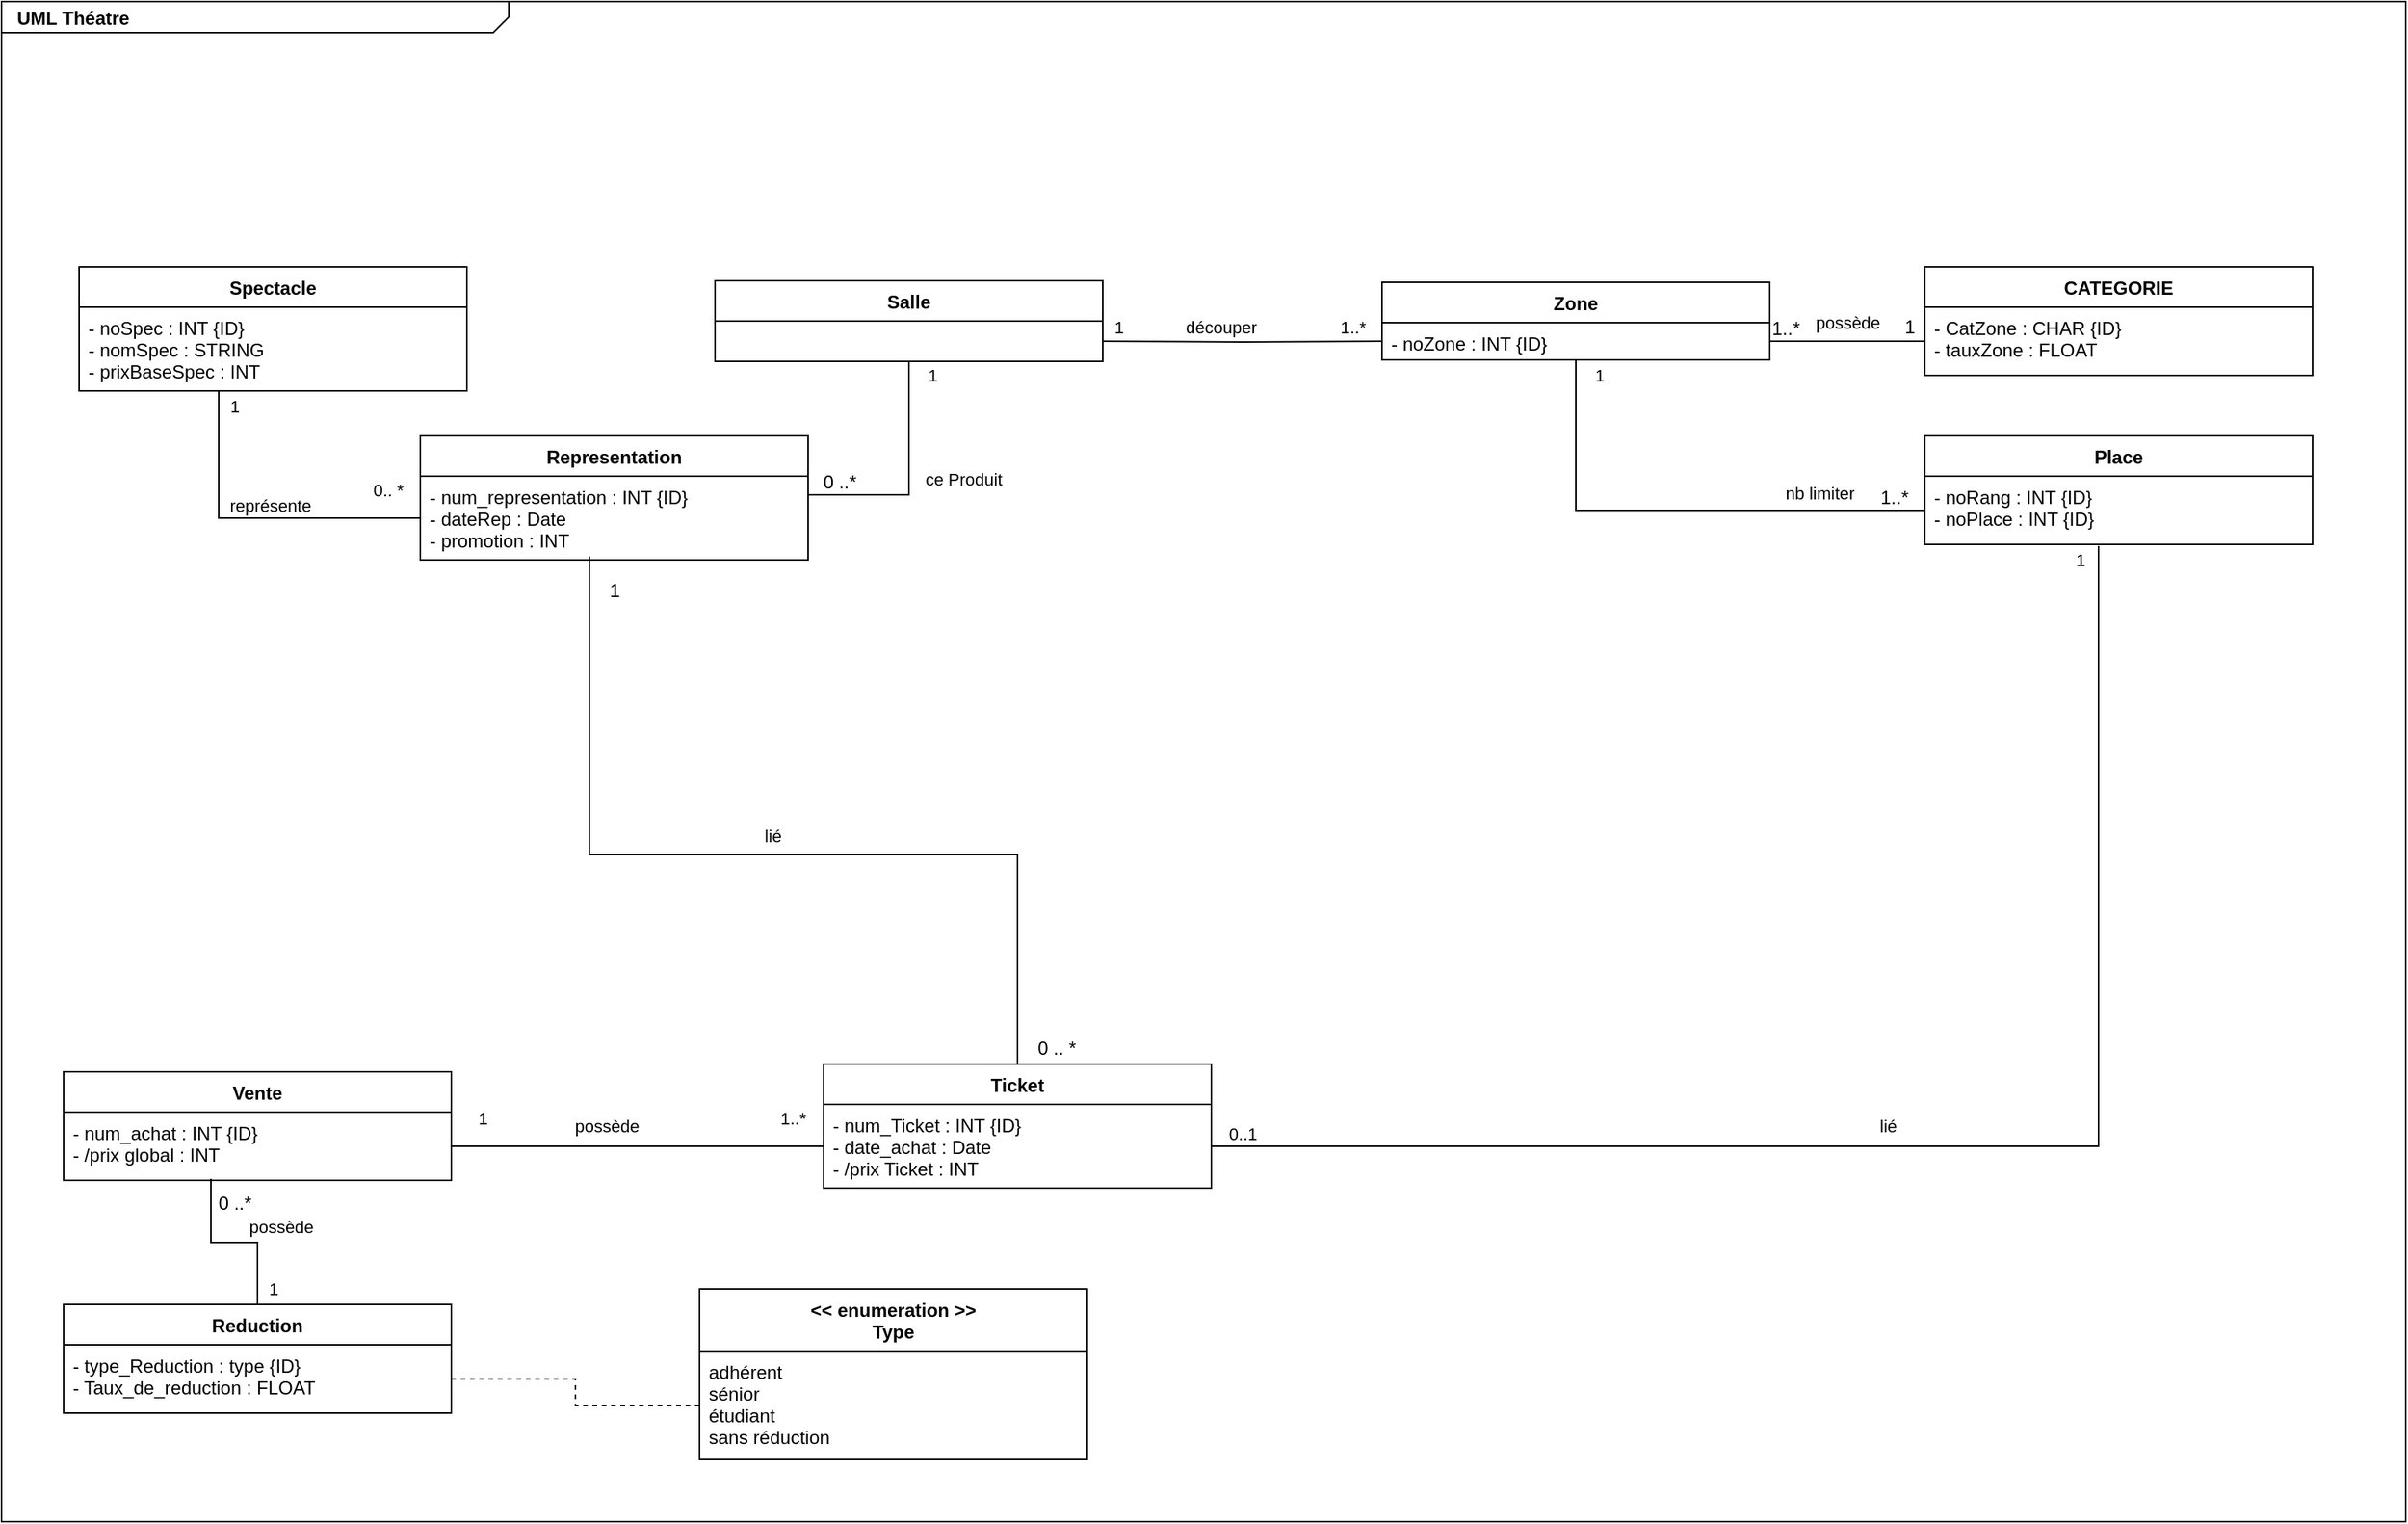 <mxfile>
    <diagram name="Page-1" id="929967ad-93f9-6ef4-fab6-5d389245f69c">
        <mxGraphModel dx="1442" dy="645" grid="0" gridSize="10" guides="0" tooltips="0" connect="1" arrows="1" fold="1" page="0" pageScale="1.5" pageWidth="1169" pageHeight="826" background="none" math="0" shadow="0">
            <root>
                <mxCell id="0" style=";html=1;"/>
                <mxCell id="1" style=";html=1;" parent="0"/>
                <mxCell id="1672d66443f91eb5-1" value="&lt;p style=&quot;margin: 0px ; margin-top: 4px ; margin-left: 10px ; text-align: left&quot;&gt;&lt;b&gt;UML Théatre&lt;/b&gt;&lt;/p&gt;" style="html=1;strokeWidth=1;shape=mxgraph.sysml.package;html=1;overflow=fill;whiteSpace=wrap;fillColor=none;gradientColor=none;fontSize=12;align=center;labelX=327.64;" parent="1" vertex="1">
                    <mxGeometry x="10" y="150" width="1550" height="980" as="geometry"/>
                </mxCell>
                <mxCell id="qlMzOhEKe-4_RTLxzth_-34" style="edgeStyle=orthogonalEdgeStyle;rounded=0;orthogonalLoop=1;jettySize=auto;html=1;entryX=0.5;entryY=1;entryDx=0;entryDy=0;endArrow=none;endFill=0;exitX=1;exitY=0.5;exitDx=0;exitDy=0;" parent="1" source="qlMzOhEKe-4_RTLxzth_-57" target="qlMzOhEKe-4_RTLxzth_-6" edge="1">
                    <mxGeometry relative="1" as="geometry">
                        <mxPoint x="470" y="369" as="targetPoint"/>
                        <Array as="points">
                            <mxPoint x="595" y="468"/>
                        </Array>
                    </mxGeometry>
                </mxCell>
                <mxCell id="qlMzOhEKe-4_RTLxzth_-35" value="ce Produit" style="edgeLabel;html=1;align=center;verticalAlign=middle;resizable=0;points=[];" parent="qlMzOhEKe-4_RTLxzth_-34" vertex="1" connectable="0">
                    <mxGeometry x="0.135" y="3" relative="1" as="geometry">
                        <mxPoint x="38" y="4" as="offset"/>
                    </mxGeometry>
                </mxCell>
                <mxCell id="osN3bbdli1dLjYI9F6a9-13" value="1" style="edgeLabel;html=1;align=center;verticalAlign=middle;resizable=0;points=[];" parent="qlMzOhEKe-4_RTLxzth_-34" vertex="1" connectable="0">
                    <mxGeometry x="0.803" y="-2" relative="1" as="geometry">
                        <mxPoint x="13" y="-8" as="offset"/>
                    </mxGeometry>
                </mxCell>
                <mxCell id="qlMzOhEKe-4_RTLxzth_-1" value="Spectacle" style="swimlane;fontStyle=1;align=center;verticalAlign=top;childLayout=stackLayout;horizontal=1;startSize=26;horizontalStack=0;resizeParent=1;resizeParentMax=0;resizeLast=0;collapsible=1;marginBottom=0;" parent="1" vertex="1">
                    <mxGeometry x="60" y="321" width="250" height="80" as="geometry"/>
                </mxCell>
                <mxCell id="qlMzOhEKe-4_RTLxzth_-2" value="- noSpec : INT {ID}&#10;- nomSpec : STRING&#10;- prixBaseSpec : INT" style="text;strokeColor=none;fillColor=none;align=left;verticalAlign=top;spacingLeft=4;spacingRight=4;overflow=hidden;rotatable=0;points=[[0,0.5],[1,0.5]];portConstraint=eastwest;" parent="qlMzOhEKe-4_RTLxzth_-1" vertex="1">
                    <mxGeometry y="26" width="250" height="54" as="geometry"/>
                </mxCell>
                <mxCell id="qlMzOhEKe-4_RTLxzth_-6" value="Salle" style="swimlane;fontStyle=1;align=center;verticalAlign=top;childLayout=stackLayout;horizontal=1;startSize=26;horizontalStack=0;resizeParent=1;resizeParentMax=0;resizeLast=0;collapsible=1;marginBottom=0;" parent="1" vertex="1">
                    <mxGeometry x="470" y="330" width="250" height="52" as="geometry"/>
                </mxCell>
                <mxCell id="qlMzOhEKe-4_RTLxzth_-10" value="Place" style="swimlane;fontStyle=1;align=center;verticalAlign=top;childLayout=stackLayout;horizontal=1;startSize=26;horizontalStack=0;resizeParent=1;resizeParentMax=0;resizeLast=0;collapsible=1;marginBottom=0;" parent="1" vertex="1">
                    <mxGeometry x="1250" y="430" width="250" height="70" as="geometry"/>
                </mxCell>
                <mxCell id="qlMzOhEKe-4_RTLxzth_-11" value="- noRang : INT {ID}&#10;- noPlace : INT {ID}" style="text;strokeColor=none;fillColor=none;align=left;verticalAlign=top;spacingLeft=4;spacingRight=4;overflow=hidden;rotatable=0;points=[[0,0.5],[1,0.5]];portConstraint=eastwest;" parent="qlMzOhEKe-4_RTLxzth_-10" vertex="1">
                    <mxGeometry y="26" width="250" height="44" as="geometry"/>
                </mxCell>
                <mxCell id="qlMzOhEKe-4_RTLxzth_-14" value="CATEGORIE" style="swimlane;fontStyle=1;align=center;verticalAlign=top;childLayout=stackLayout;horizontal=1;startSize=26;horizontalStack=0;resizeParent=1;resizeParentMax=0;resizeLast=0;collapsible=1;marginBottom=0;" parent="1" vertex="1">
                    <mxGeometry x="1250" y="321" width="250" height="70" as="geometry"/>
                </mxCell>
                <mxCell id="qlMzOhEKe-4_RTLxzth_-15" value="- CatZone : CHAR {ID}&#10;- tauxZone : FLOAT" style="text;strokeColor=none;fillColor=none;align=left;verticalAlign=top;spacingLeft=4;spacingRight=4;overflow=hidden;rotatable=0;points=[[0,0.5],[1,0.5]];portConstraint=eastwest;" parent="qlMzOhEKe-4_RTLxzth_-14" vertex="1">
                    <mxGeometry y="26" width="250" height="44" as="geometry"/>
                </mxCell>
                <mxCell id="qlMzOhEKe-4_RTLxzth_-50" style="edgeStyle=orthogonalEdgeStyle;rounded=0;orthogonalLoop=1;jettySize=auto;html=1;entryX=0.448;entryY=1.023;entryDx=0;entryDy=0;entryPerimeter=0;endArrow=none;endFill=0;exitX=1;exitY=0.5;exitDx=0;exitDy=0;" parent="1" source="qlMzOhEKe-4_RTLxzth_-19" target="qlMzOhEKe-4_RTLxzth_-11" edge="1">
                    <mxGeometry relative="1" as="geometry"/>
                </mxCell>
                <mxCell id="qlMzOhEKe-4_RTLxzth_-51" value="lié" style="edgeLabel;html=1;align=center;verticalAlign=middle;resizable=0;points=[];" parent="qlMzOhEKe-4_RTLxzth_-50" vertex="1" connectable="0">
                    <mxGeometry x="-0.095" y="2" relative="1" as="geometry">
                        <mxPoint x="2" y="-11" as="offset"/>
                    </mxGeometry>
                </mxCell>
                <mxCell id="osN3bbdli1dLjYI9F6a9-20" value="0..1" style="edgeLabel;html=1;align=center;verticalAlign=middle;resizable=0;points=[];" parent="qlMzOhEKe-4_RTLxzth_-50" vertex="1" connectable="0">
                    <mxGeometry x="-0.965" y="1" relative="1" as="geometry">
                        <mxPoint x="3" y="-7" as="offset"/>
                    </mxGeometry>
                </mxCell>
                <mxCell id="osN3bbdli1dLjYI9F6a9-21" value="1" style="edgeLabel;html=1;align=center;verticalAlign=middle;resizable=0;points=[];" parent="qlMzOhEKe-4_RTLxzth_-50" vertex="1" connectable="0">
                    <mxGeometry x="0.957" relative="1" as="geometry">
                        <mxPoint x="-12" y="-12" as="offset"/>
                    </mxGeometry>
                </mxCell>
                <mxCell id="qlMzOhEKe-4_RTLxzth_-61" value="lié" style="edgeStyle=orthogonalEdgeStyle;rounded=0;orthogonalLoop=1;jettySize=auto;html=1;entryX=0.436;entryY=0.958;entryDx=0;entryDy=0;entryPerimeter=0;endArrow=none;endFill=0;" parent="1" source="qlMzOhEKe-4_RTLxzth_-18" target="qlMzOhEKe-4_RTLxzth_-57" edge="1">
                    <mxGeometry x="-0.029" y="-12" relative="1" as="geometry">
                        <Array as="points">
                            <mxPoint x="665" y="700"/>
                            <mxPoint x="389" y="700"/>
                        </Array>
                        <mxPoint as="offset"/>
                    </mxGeometry>
                </mxCell>
                <mxCell id="qlMzOhEKe-4_RTLxzth_-18" value="Ticket" style="swimlane;fontStyle=1;align=center;verticalAlign=top;childLayout=stackLayout;horizontal=1;startSize=26;horizontalStack=0;resizeParent=1;resizeParentMax=0;resizeLast=0;collapsible=1;marginBottom=0;" parent="1" vertex="1">
                    <mxGeometry x="540" y="835" width="250" height="80" as="geometry"/>
                </mxCell>
                <mxCell id="qlMzOhEKe-4_RTLxzth_-19" value="- num_Ticket : INT {ID}&#10;- date_achat : Date&#10;- /prix Ticket : INT" style="text;strokeColor=none;fillColor=none;align=left;verticalAlign=top;spacingLeft=4;spacingRight=4;overflow=hidden;rotatable=0;points=[[0,0.5],[1,0.5]];portConstraint=eastwest;" parent="qlMzOhEKe-4_RTLxzth_-18" vertex="1">
                    <mxGeometry y="26" width="250" height="54" as="geometry"/>
                </mxCell>
                <mxCell id="qlMzOhEKe-4_RTLxzth_-45" style="edgeStyle=orthogonalEdgeStyle;rounded=0;orthogonalLoop=1;jettySize=auto;html=1;entryX=0;entryY=0.5;entryDx=0;entryDy=0;endArrow=none;endFill=0;" parent="1" source="qlMzOhEKe-4_RTLxzth_-36" target="qlMzOhEKe-4_RTLxzth_-11" edge="1">
                    <mxGeometry relative="1" as="geometry">
                        <Array as="points">
                            <mxPoint x="1025" y="478"/>
                        </Array>
                    </mxGeometry>
                </mxCell>
                <mxCell id="qlMzOhEKe-4_RTLxzth_-46" value="nb limiter" style="edgeLabel;html=1;align=center;verticalAlign=middle;resizable=0;points=[];" parent="qlMzOhEKe-4_RTLxzth_-45" vertex="1" connectable="0">
                    <mxGeometry x="0.432" y="-1" relative="1" as="geometry">
                        <mxPoint x="23" y="-12" as="offset"/>
                    </mxGeometry>
                </mxCell>
                <mxCell id="osN3bbdli1dLjYI9F6a9-18" value="1" style="edgeLabel;html=1;align=center;verticalAlign=middle;resizable=0;points=[];" parent="qlMzOhEKe-4_RTLxzth_-45" vertex="1" connectable="0">
                    <mxGeometry x="-0.842" relative="1" as="geometry">
                        <mxPoint x="15" y="-16" as="offset"/>
                    </mxGeometry>
                </mxCell>
                <mxCell id="qlMzOhEKe-4_RTLxzth_-36" value="Zone&#10;" style="swimlane;fontStyle=1;align=center;verticalAlign=top;childLayout=stackLayout;horizontal=1;startSize=26;horizontalStack=0;resizeParent=1;resizeParentMax=0;resizeLast=0;collapsible=1;marginBottom=0;" parent="1" vertex="1">
                    <mxGeometry x="900" y="331" width="250" height="50" as="geometry"/>
                </mxCell>
                <mxCell id="qlMzOhEKe-4_RTLxzth_-37" value="- noZone : INT {ID}" style="text;strokeColor=none;fillColor=none;align=left;verticalAlign=top;spacingLeft=4;spacingRight=4;overflow=hidden;rotatable=0;points=[[0,0.5],[1,0.5]];portConstraint=eastwest;" parent="qlMzOhEKe-4_RTLxzth_-36" vertex="1">
                    <mxGeometry y="26" width="250" height="24" as="geometry"/>
                </mxCell>
                <mxCell id="qlMzOhEKe-4_RTLxzth_-38" value="découper" style="edgeStyle=orthogonalEdgeStyle;rounded=0;orthogonalLoop=1;jettySize=auto;html=1;entryX=0;entryY=0.5;entryDx=0;entryDy=0;endArrow=none;endFill=0;" parent="1" target="qlMzOhEKe-4_RTLxzth_-37" edge="1">
                    <mxGeometry x="-0.158" y="9" relative="1" as="geometry">
                        <mxPoint x="720" y="369" as="sourcePoint"/>
                        <mxPoint as="offset"/>
                    </mxGeometry>
                </mxCell>
                <mxCell id="osN3bbdli1dLjYI9F6a9-14" value="1..*" style="edgeLabel;html=1;align=center;verticalAlign=middle;resizable=0;points=[];" parent="qlMzOhEKe-4_RTLxzth_-38" vertex="1" connectable="0">
                    <mxGeometry x="0.405" relative="1" as="geometry">
                        <mxPoint x="34" y="-9" as="offset"/>
                    </mxGeometry>
                </mxCell>
                <mxCell id="osN3bbdli1dLjYI9F6a9-15" value="1" style="edgeLabel;html=1;align=center;verticalAlign=middle;resizable=0;points=[];" parent="qlMzOhEKe-4_RTLxzth_-38" vertex="1" connectable="0">
                    <mxGeometry x="-0.757" relative="1" as="geometry">
                        <mxPoint x="-12" y="-9" as="offset"/>
                    </mxGeometry>
                </mxCell>
                <mxCell id="qlMzOhEKe-4_RTLxzth_-48" style="edgeStyle=orthogonalEdgeStyle;rounded=0;orthogonalLoop=1;jettySize=auto;html=1;endArrow=none;endFill=0;" parent="1" source="qlMzOhEKe-4_RTLxzth_-37" target="qlMzOhEKe-4_RTLxzth_-15" edge="1">
                    <mxGeometry relative="1" as="geometry"/>
                </mxCell>
                <mxCell id="qlMzOhEKe-4_RTLxzth_-49" value="possède" style="edgeLabel;html=1;align=center;verticalAlign=middle;resizable=0;points=[];" parent="qlMzOhEKe-4_RTLxzth_-48" vertex="1" connectable="0">
                    <mxGeometry x="-0.3" y="1" relative="1" as="geometry">
                        <mxPoint x="15" y="-11" as="offset"/>
                    </mxGeometry>
                </mxCell>
                <mxCell id="qlMzOhEKe-4_RTLxzth_-52" value="Vente" style="swimlane;fontStyle=1;align=center;verticalAlign=top;childLayout=stackLayout;horizontal=1;startSize=26;horizontalStack=0;resizeParent=1;resizeParentMax=0;resizeLast=0;collapsible=1;marginBottom=0;" parent="1" vertex="1">
                    <mxGeometry x="50" y="840" width="250" height="70" as="geometry"/>
                </mxCell>
                <mxCell id="qlMzOhEKe-4_RTLxzth_-53" value="- num_achat : INT {ID}&#10;- /prix global : INT " style="text;strokeColor=none;fillColor=none;align=left;verticalAlign=top;spacingLeft=4;spacingRight=4;overflow=hidden;rotatable=0;points=[[0,0.5],[1,0.5]];portConstraint=eastwest;" parent="qlMzOhEKe-4_RTLxzth_-52" vertex="1">
                    <mxGeometry y="26" width="250" height="44" as="geometry"/>
                </mxCell>
                <mxCell id="qlMzOhEKe-4_RTLxzth_-54" style="edgeStyle=orthogonalEdgeStyle;rounded=0;orthogonalLoop=1;jettySize=auto;html=1;entryX=0;entryY=0.5;entryDx=0;entryDy=0;endArrow=none;endFill=0;" parent="1" source="qlMzOhEKe-4_RTLxzth_-53" target="qlMzOhEKe-4_RTLxzth_-19" edge="1">
                    <mxGeometry relative="1" as="geometry"/>
                </mxCell>
                <mxCell id="qlMzOhEKe-4_RTLxzth_-55" value="possède" style="edgeLabel;html=1;align=center;verticalAlign=middle;resizable=0;points=[];" parent="qlMzOhEKe-4_RTLxzth_-54" vertex="1" connectable="0">
                    <mxGeometry x="-0.171" y="2" relative="1" as="geometry">
                        <mxPoint y="-11" as="offset"/>
                    </mxGeometry>
                </mxCell>
                <mxCell id="osN3bbdli1dLjYI9F6a9-2" value="1..*" style="edgeLabel;html=1;align=center;verticalAlign=middle;resizable=0;points=[];" parent="qlMzOhEKe-4_RTLxzth_-54" vertex="1" connectable="0">
                    <mxGeometry x="0.577" relative="1" as="geometry">
                        <mxPoint x="31" y="-18" as="offset"/>
                    </mxGeometry>
                </mxCell>
                <mxCell id="osN3bbdli1dLjYI9F6a9-4" value="1" style="edgeLabel;html=1;align=center;verticalAlign=middle;resizable=0;points=[];" parent="qlMzOhEKe-4_RTLxzth_-54" vertex="1" connectable="0">
                    <mxGeometry x="-0.837" y="-1" relative="1" as="geometry">
                        <mxPoint y="-19" as="offset"/>
                    </mxGeometry>
                </mxCell>
                <mxCell id="qlMzOhEKe-4_RTLxzth_-56" value="Representation" style="swimlane;fontStyle=1;align=center;verticalAlign=top;childLayout=stackLayout;horizontal=1;startSize=26;horizontalStack=0;resizeParent=1;resizeParentMax=0;resizeLast=0;collapsible=1;marginBottom=0;" parent="1" vertex="1">
                    <mxGeometry x="280" y="430" width="250" height="80" as="geometry"/>
                </mxCell>
                <mxCell id="qlMzOhEKe-4_RTLxzth_-57" value="- num_representation : INT {ID}&#10;- dateRep : Date&#10;- promotion : INT" style="text;strokeColor=none;fillColor=none;align=left;verticalAlign=top;spacingLeft=4;spacingRight=4;overflow=hidden;rotatable=0;points=[[0,0.5],[1,0.5]];portConstraint=eastwest;" parent="qlMzOhEKe-4_RTLxzth_-56" vertex="1">
                    <mxGeometry y="26" width="250" height="54" as="geometry"/>
                </mxCell>
                <mxCell id="qlMzOhEKe-4_RTLxzth_-58" value="représente" style="edgeStyle=orthogonalEdgeStyle;rounded=0;orthogonalLoop=1;jettySize=auto;html=1;entryX=0.36;entryY=1;entryDx=0;entryDy=0;entryPerimeter=0;endArrow=none;endFill=0;" parent="1" source="qlMzOhEKe-4_RTLxzth_-57" target="qlMzOhEKe-4_RTLxzth_-2" edge="1">
                    <mxGeometry x="-0.082" y="-8" relative="1" as="geometry">
                        <mxPoint as="offset"/>
                    </mxGeometry>
                </mxCell>
                <mxCell id="osN3bbdli1dLjYI9F6a9-7" value="1" style="edgeLabel;html=1;align=center;verticalAlign=middle;resizable=0;points=[];" parent="qlMzOhEKe-4_RTLxzth_-58" vertex="1" connectable="0">
                    <mxGeometry x="0.782" y="2" relative="1" as="geometry">
                        <mxPoint x="12" y="-13" as="offset"/>
                    </mxGeometry>
                </mxCell>
                <mxCell id="osN3bbdli1dLjYI9F6a9-8" value="0.. *" style="edgeLabel;html=1;align=center;verticalAlign=middle;resizable=0;points=[];" parent="qlMzOhEKe-4_RTLxzth_-58" vertex="1" connectable="0">
                    <mxGeometry x="-0.521" y="-2" relative="1" as="geometry">
                        <mxPoint x="30" y="-16" as="offset"/>
                    </mxGeometry>
                </mxCell>
                <mxCell id="qlMzOhEKe-4_RTLxzth_-64" value="possède" style="edgeStyle=orthogonalEdgeStyle;rounded=0;orthogonalLoop=1;jettySize=auto;html=1;entryX=0.38;entryY=0.977;entryDx=0;entryDy=0;entryPerimeter=0;endArrow=none;endFill=0;" parent="1" source="qlMzOhEKe-4_RTLxzth_-59" target="qlMzOhEKe-4_RTLxzth_-53" edge="1">
                    <mxGeometry x="-0.279" y="-18" relative="1" as="geometry">
                        <mxPoint x="15" y="8" as="offset"/>
                    </mxGeometry>
                </mxCell>
                <mxCell id="osN3bbdli1dLjYI9F6a9-5" value="1" style="edgeLabel;html=1;align=center;verticalAlign=middle;resizable=0;points=[];" parent="qlMzOhEKe-4_RTLxzth_-64" vertex="1" connectable="0">
                    <mxGeometry x="-0.833" y="-1" relative="1" as="geometry">
                        <mxPoint x="9" y="-1" as="offset"/>
                    </mxGeometry>
                </mxCell>
                <mxCell id="qlMzOhEKe-4_RTLxzth_-59" value="Reduction" style="swimlane;fontStyle=1;align=center;verticalAlign=top;childLayout=stackLayout;horizontal=1;startSize=26;horizontalStack=0;resizeParent=1;resizeParentMax=0;resizeLast=0;collapsible=1;marginBottom=0;" parent="1" vertex="1">
                    <mxGeometry x="50" y="990" width="250" height="70" as="geometry"/>
                </mxCell>
                <mxCell id="qlMzOhEKe-4_RTLxzth_-60" value="- type_Reduction : type {ID}&#10;- Taux_de_reduction : FLOAT" style="text;strokeColor=none;fillColor=none;align=left;verticalAlign=top;spacingLeft=4;spacingRight=4;overflow=hidden;rotatable=0;points=[[0,0.5],[1,0.5]];portConstraint=eastwest;" parent="qlMzOhEKe-4_RTLxzth_-59" vertex="1">
                    <mxGeometry y="26" width="250" height="44" as="geometry"/>
                </mxCell>
                <mxCell id="qlMzOhEKe-4_RTLxzth_-70" value="&lt;&lt; enumeration &gt;&gt;&#10;Type" style="swimlane;fontStyle=1;align=center;verticalAlign=top;childLayout=stackLayout;horizontal=1;startSize=40;horizontalStack=0;resizeParent=1;resizeParentMax=0;resizeLast=0;collapsible=1;marginBottom=0;" parent="1" vertex="1">
                    <mxGeometry x="460" y="980" width="250" height="110" as="geometry"/>
                </mxCell>
                <mxCell id="qlMzOhEKe-4_RTLxzth_-71" value="adhérent&#10;sénior&#10;étudiant&#10;sans réduction&#10;" style="text;strokeColor=none;fillColor=none;align=left;verticalAlign=top;spacingLeft=4;spacingRight=4;overflow=hidden;rotatable=0;points=[[0,0.5],[1,0.5]];portConstraint=eastwest;" parent="qlMzOhEKe-4_RTLxzth_-70" vertex="1">
                    <mxGeometry y="40" width="250" height="70" as="geometry"/>
                </mxCell>
                <mxCell id="qlMzOhEKe-4_RTLxzth_-73" style="edgeStyle=orthogonalEdgeStyle;rounded=0;orthogonalLoop=1;jettySize=auto;html=1;endArrow=none;endFill=0;dashed=1;" parent="1" source="qlMzOhEKe-4_RTLxzth_-60" target="qlMzOhEKe-4_RTLxzth_-71" edge="1">
                    <mxGeometry relative="1" as="geometry"/>
                </mxCell>
                <mxCell id="osN3bbdli1dLjYI9F6a9-6" value="0 ..*" style="text;html=1;align=center;verticalAlign=middle;resizable=0;points=[];autosize=1;strokeColor=none;fillColor=none;" parent="1" vertex="1">
                    <mxGeometry x="140" y="915" width="40" height="20" as="geometry"/>
                </mxCell>
                <mxCell id="osN3bbdli1dLjYI9F6a9-9" value="0 ..*" style="text;html=1;align=center;verticalAlign=middle;resizable=0;points=[];autosize=1;strokeColor=none;fillColor=none;" parent="1" vertex="1">
                    <mxGeometry x="530" y="450" width="40" height="20" as="geometry"/>
                </mxCell>
                <mxCell id="osN3bbdli1dLjYI9F6a9-16" value="1..*" style="text;html=1;align=center;verticalAlign=middle;resizable=0;points=[];autosize=1;strokeColor=none;fillColor=none;" parent="1" vertex="1">
                    <mxGeometry x="1145" y="351" width="30" height="20" as="geometry"/>
                </mxCell>
                <mxCell id="osN3bbdli1dLjYI9F6a9-17" value="1" style="text;html=1;align=center;verticalAlign=middle;resizable=0;points=[];autosize=1;strokeColor=none;fillColor=none;" parent="1" vertex="1">
                    <mxGeometry x="1230" y="350" width="20" height="20" as="geometry"/>
                </mxCell>
                <mxCell id="osN3bbdli1dLjYI9F6a9-19" value="1..*" style="text;html=1;align=center;verticalAlign=middle;resizable=0;points=[];autosize=1;strokeColor=none;fillColor=none;" parent="1" vertex="1">
                    <mxGeometry x="1215" y="460" width="30" height="20" as="geometry"/>
                </mxCell>
                <mxCell id="osN3bbdli1dLjYI9F6a9-22" value="1" style="text;html=1;align=center;verticalAlign=middle;resizable=0;points=[];autosize=1;strokeColor=none;fillColor=none;" parent="1" vertex="1">
                    <mxGeometry x="395" y="520" width="20" height="20" as="geometry"/>
                </mxCell>
                <mxCell id="osN3bbdli1dLjYI9F6a9-23" value="0 .. *" style="text;html=1;align=center;verticalAlign=middle;resizable=0;points=[];autosize=1;strokeColor=none;fillColor=none;" parent="1" vertex="1">
                    <mxGeometry x="670" y="815" width="40" height="20" as="geometry"/>
                </mxCell>
            </root>
        </mxGraphModel>
    </diagram>
</mxfile>
